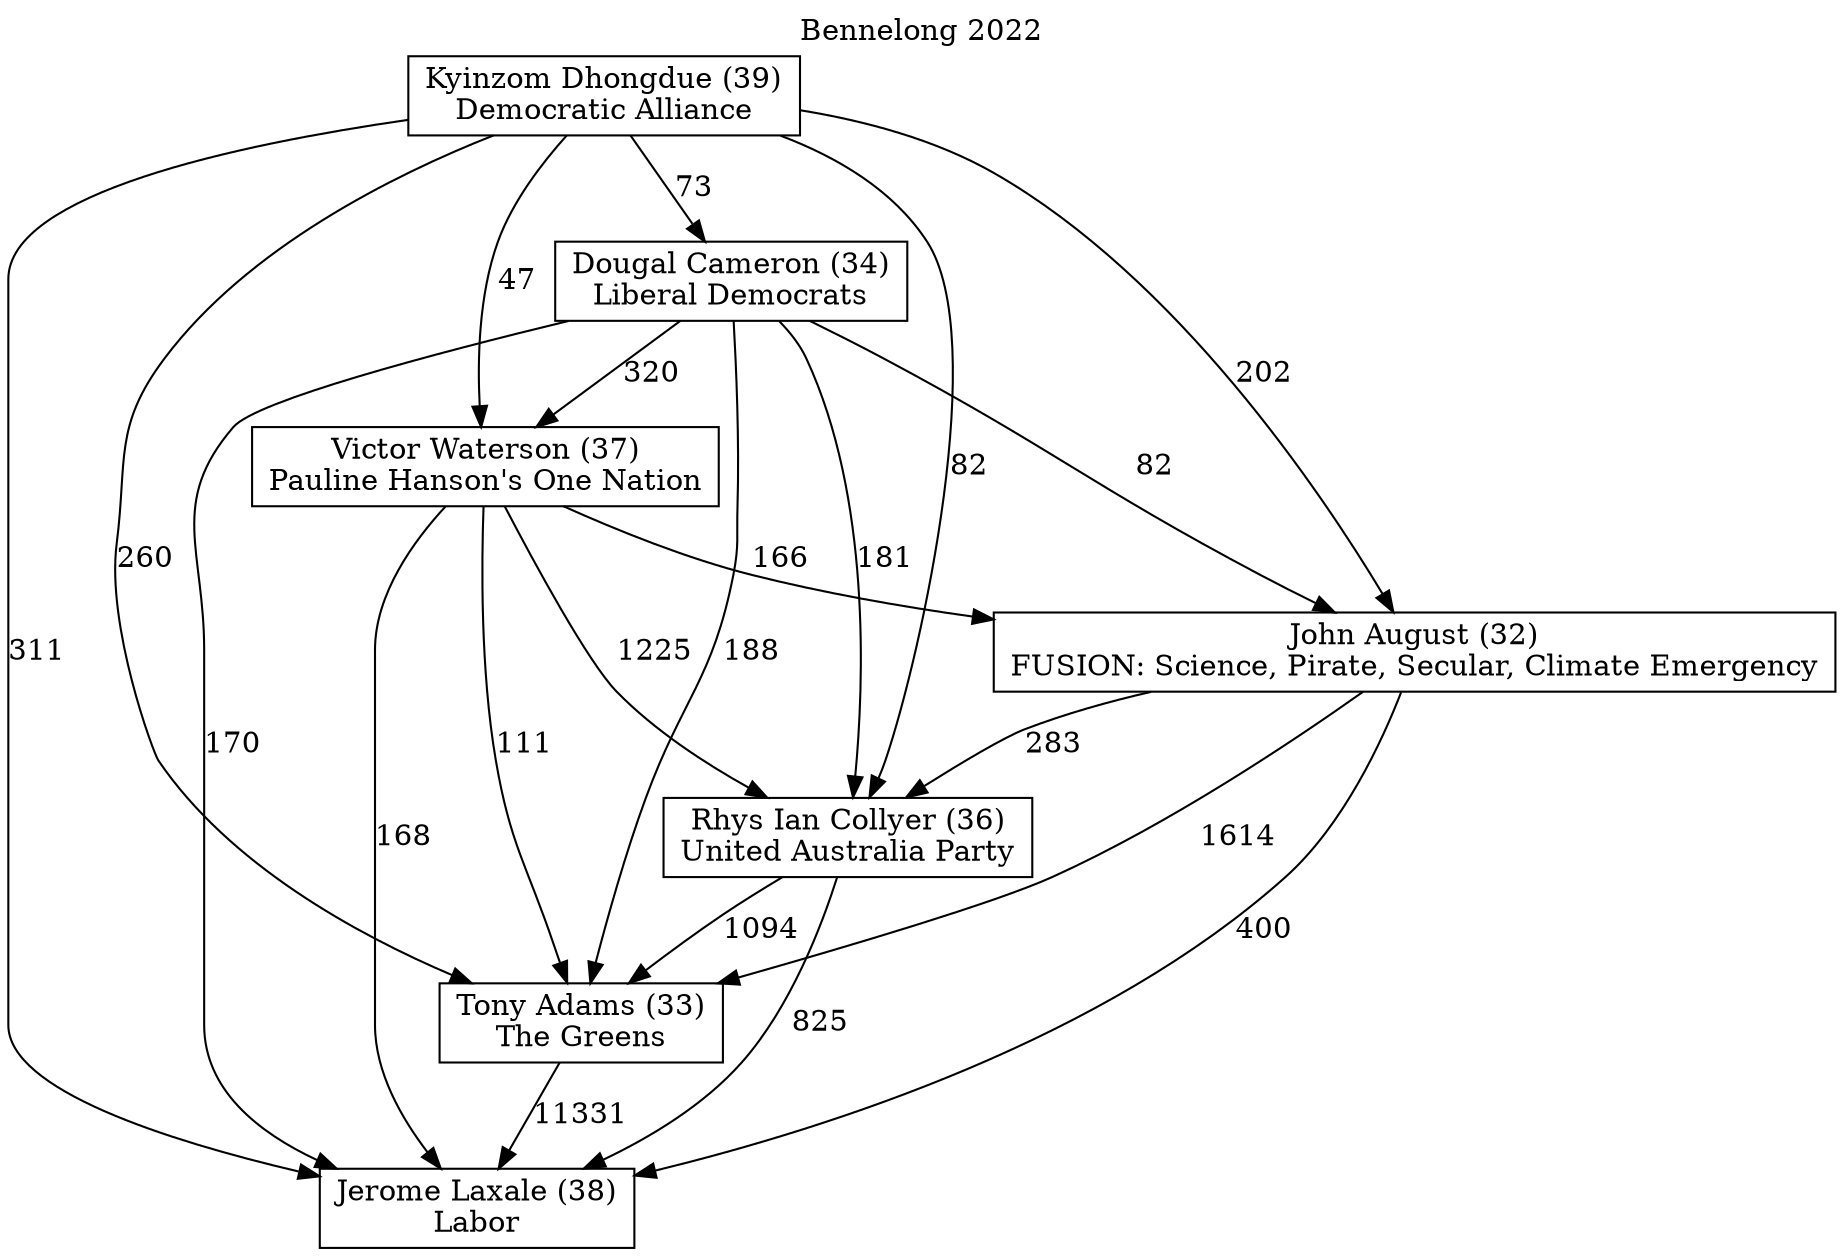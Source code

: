// House preference flow
digraph "Jerome Laxale (38)_Bennelong_2022" {
	graph [label="Bennelong 2022" labelloc=t mclimit=10]
	node [shape=box]
	"Jerome Laxale (38)" [label="Jerome Laxale (38)
Labor"]
	"Tony Adams (33)" [label="Tony Adams (33)
The Greens"]
	"Rhys Ian Collyer (36)" [label="Rhys Ian Collyer (36)
United Australia Party"]
	"John August (32)" [label="John August (32)
FUSION: Science, Pirate, Secular, Climate Emergency"]
	"Victor Waterson (37)" [label="Victor Waterson (37)
Pauline Hanson's One Nation"]
	"Dougal Cameron (34)" [label="Dougal Cameron (34)
Liberal Democrats"]
	"Kyinzom Dhongdue (39)" [label="Kyinzom Dhongdue (39)
Democratic Alliance"]
	"Tony Adams (33)" -> "Jerome Laxale (38)" [label=11331]
	"Rhys Ian Collyer (36)" -> "Tony Adams (33)" [label=1094]
	"John August (32)" -> "Rhys Ian Collyer (36)" [label=283]
	"Victor Waterson (37)" -> "John August (32)" [label=166]
	"Dougal Cameron (34)" -> "Victor Waterson (37)" [label=320]
	"Kyinzom Dhongdue (39)" -> "Dougal Cameron (34)" [label=73]
	"Rhys Ian Collyer (36)" -> "Jerome Laxale (38)" [label=825]
	"John August (32)" -> "Jerome Laxale (38)" [label=400]
	"Victor Waterson (37)" -> "Jerome Laxale (38)" [label=168]
	"Dougal Cameron (34)" -> "Jerome Laxale (38)" [label=170]
	"Kyinzom Dhongdue (39)" -> "Jerome Laxale (38)" [label=311]
	"Kyinzom Dhongdue (39)" -> "Victor Waterson (37)" [label=47]
	"Dougal Cameron (34)" -> "John August (32)" [label=82]
	"Kyinzom Dhongdue (39)" -> "John August (32)" [label=202]
	"Victor Waterson (37)" -> "Rhys Ian Collyer (36)" [label=1225]
	"Dougal Cameron (34)" -> "Rhys Ian Collyer (36)" [label=181]
	"Kyinzom Dhongdue (39)" -> "Rhys Ian Collyer (36)" [label=82]
	"John August (32)" -> "Tony Adams (33)" [label=1614]
	"Victor Waterson (37)" -> "Tony Adams (33)" [label=111]
	"Dougal Cameron (34)" -> "Tony Adams (33)" [label=188]
	"Kyinzom Dhongdue (39)" -> "Tony Adams (33)" [label=260]
}
